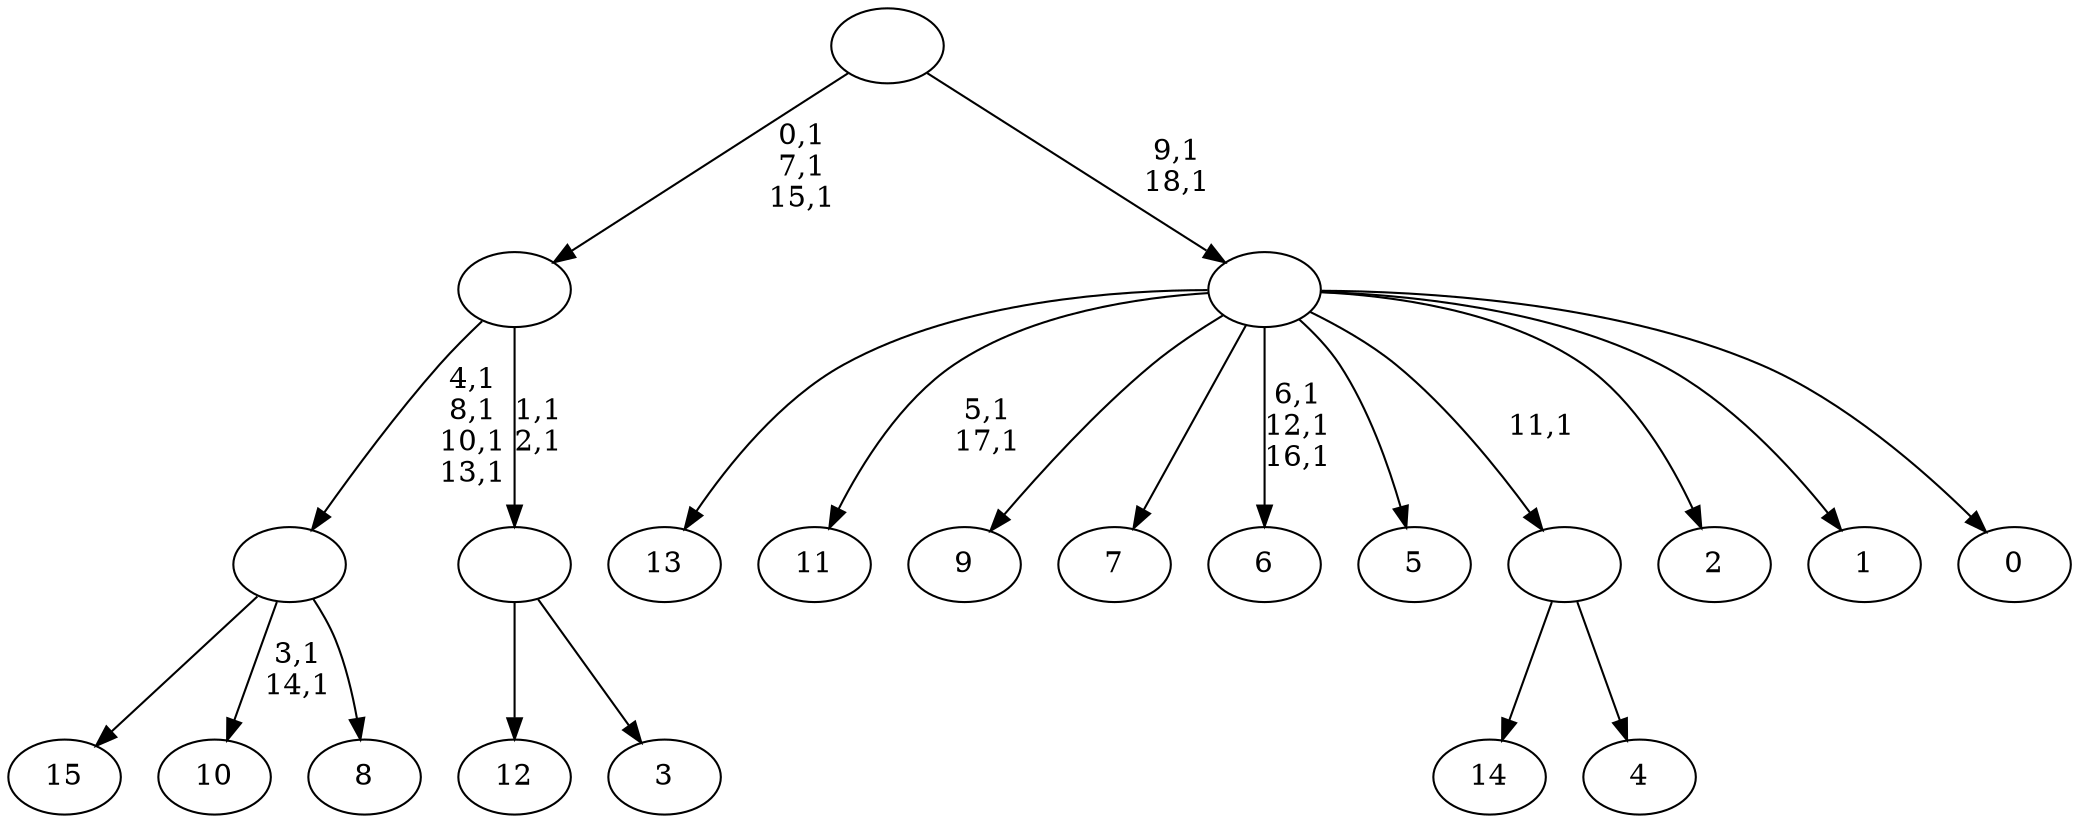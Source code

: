 digraph T {
	35 [label="15"]
	34 [label="14"]
	33 [label="13"]
	32 [label="12"]
	31 [label="11"]
	28 [label="10"]
	25 [label="9"]
	24 [label="8"]
	23 [label=""]
	19 [label="7"]
	18 [label="6"]
	14 [label="5"]
	13 [label="4"]
	12 [label=""]
	11 [label="3"]
	10 [label=""]
	8 [label=""]
	5 [label="2"]
	4 [label="1"]
	3 [label="0"]
	2 [label=""]
	0 [label=""]
	23 -> 28 [label="3,1\n14,1"]
	23 -> 35 [label=""]
	23 -> 24 [label=""]
	12 -> 34 [label=""]
	12 -> 13 [label=""]
	10 -> 32 [label=""]
	10 -> 11 [label=""]
	8 -> 10 [label="1,1\n2,1"]
	8 -> 23 [label="4,1\n8,1\n10,1\n13,1"]
	2 -> 18 [label="6,1\n12,1\n16,1"]
	2 -> 31 [label="5,1\n17,1"]
	2 -> 33 [label=""]
	2 -> 25 [label=""]
	2 -> 19 [label=""]
	2 -> 14 [label=""]
	2 -> 12 [label="11,1"]
	2 -> 5 [label=""]
	2 -> 4 [label=""]
	2 -> 3 [label=""]
	0 -> 2 [label="9,1\n18,1"]
	0 -> 8 [label="0,1\n7,1\n15,1"]
}
